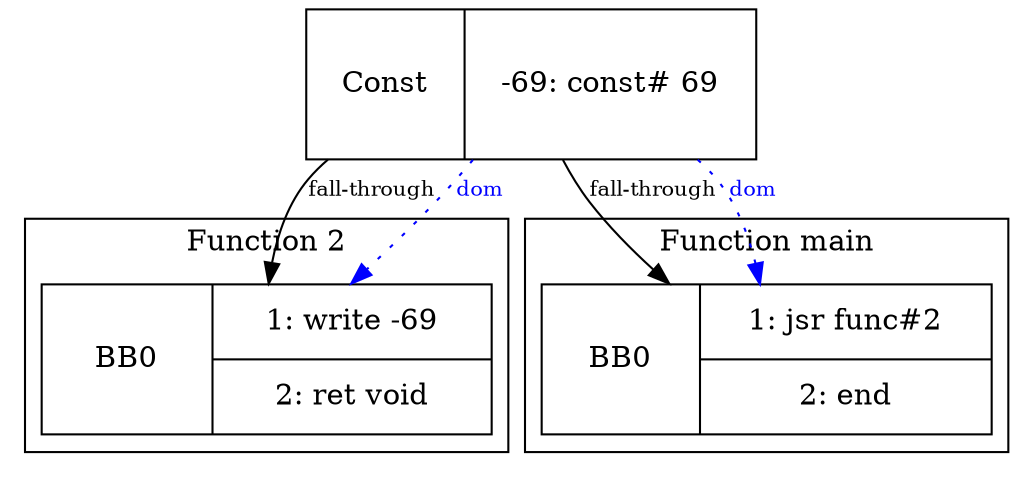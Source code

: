 digraph ir {
subgraph cluster_2 {
	node [shape=record];
	label="Function 2";
	rankdir=TB;
	ranksep=1.0;
	nodesep=0.5;

	BB0_2 [width=3.0, height=1.0, label="BB0 | {1: write -69 | 2: ret void}"];
}
subgraph cluster_main {
	node [shape=record];
	label="Function main";
	rankdir=TB;
	ranksep=1.0;
	nodesep=0.5;

	BB0_main [width=3.0, height=1.0, label="BB0 | {1: jsr func#2 | 2: end}"];
}
subgraph const_block {
	const_block [shape=record, width=3.0, height=1.0, label="Const | {-69: const# 69}"];
	const_block -> BB0_2 [label="fall-through", fontsize=10];
	const_block -> BB0_2 [label="dom", color=blue, style=dotted, fontsize=10, fontcolor=blue];
	const_block -> BB0_main [label="fall-through", fontsize=10];
	const_block -> BB0_main [label="dom", color=blue, style=dotted, fontsize=10, fontcolor=blue];
}
}
